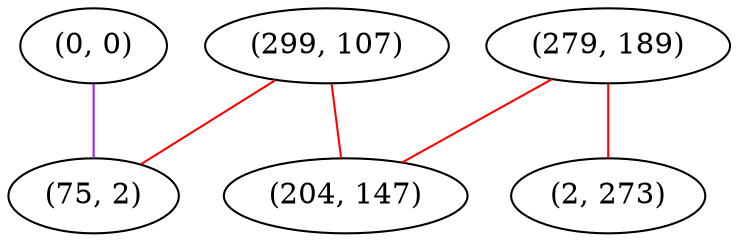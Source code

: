 graph "" {
"(0, 0)";
"(299, 107)";
"(75, 2)";
"(279, 189)";
"(204, 147)";
"(2, 273)";
"(0, 0)" -- "(75, 2)"  [color=purple, key=0, weight=4];
"(299, 107)" -- "(75, 2)"  [color=red, key=0, weight=1];
"(299, 107)" -- "(204, 147)"  [color=red, key=0, weight=1];
"(279, 189)" -- "(204, 147)"  [color=red, key=0, weight=1];
"(279, 189)" -- "(2, 273)"  [color=red, key=0, weight=1];
}
